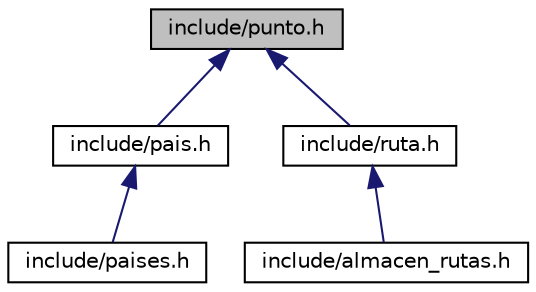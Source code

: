 digraph "include/punto.h"
{
 // LATEX_PDF_SIZE
  edge [fontname="Helvetica",fontsize="10",labelfontname="Helvetica",labelfontsize="10"];
  node [fontname="Helvetica",fontsize="10",shape=record];
  Node1 [label="include/punto.h",height=0.2,width=0.4,color="black", fillcolor="grey75", style="filled", fontcolor="black",tooltip="Fichero cabecera del TDA Punto."];
  Node1 -> Node2 [dir="back",color="midnightblue",fontsize="10",style="solid",fontname="Helvetica"];
  Node2 [label="include/pais.h",height=0.2,width=0.4,color="black", fillcolor="white", style="filled",URL="$pais_8h_source.html",tooltip=" "];
  Node2 -> Node3 [dir="back",color="midnightblue",fontsize="10",style="solid",fontname="Helvetica"];
  Node3 [label="include/paises.h",height=0.2,width=0.4,color="black", fillcolor="white", style="filled",URL="$paises_8h.html",tooltip="Fichero cabecera del TDA Paises."];
  Node1 -> Node4 [dir="back",color="midnightblue",fontsize="10",style="solid",fontname="Helvetica"];
  Node4 [label="include/ruta.h",height=0.2,width=0.4,color="black", fillcolor="white", style="filled",URL="$ruta_8h_source.html",tooltip=" "];
  Node4 -> Node5 [dir="back",color="midnightblue",fontsize="10",style="solid",fontname="Helvetica"];
  Node5 [label="include/almacen_rutas.h",height=0.2,width=0.4,color="black", fillcolor="white", style="filled",URL="$almacen__rutas_8h_source.html",tooltip=" "];
}
